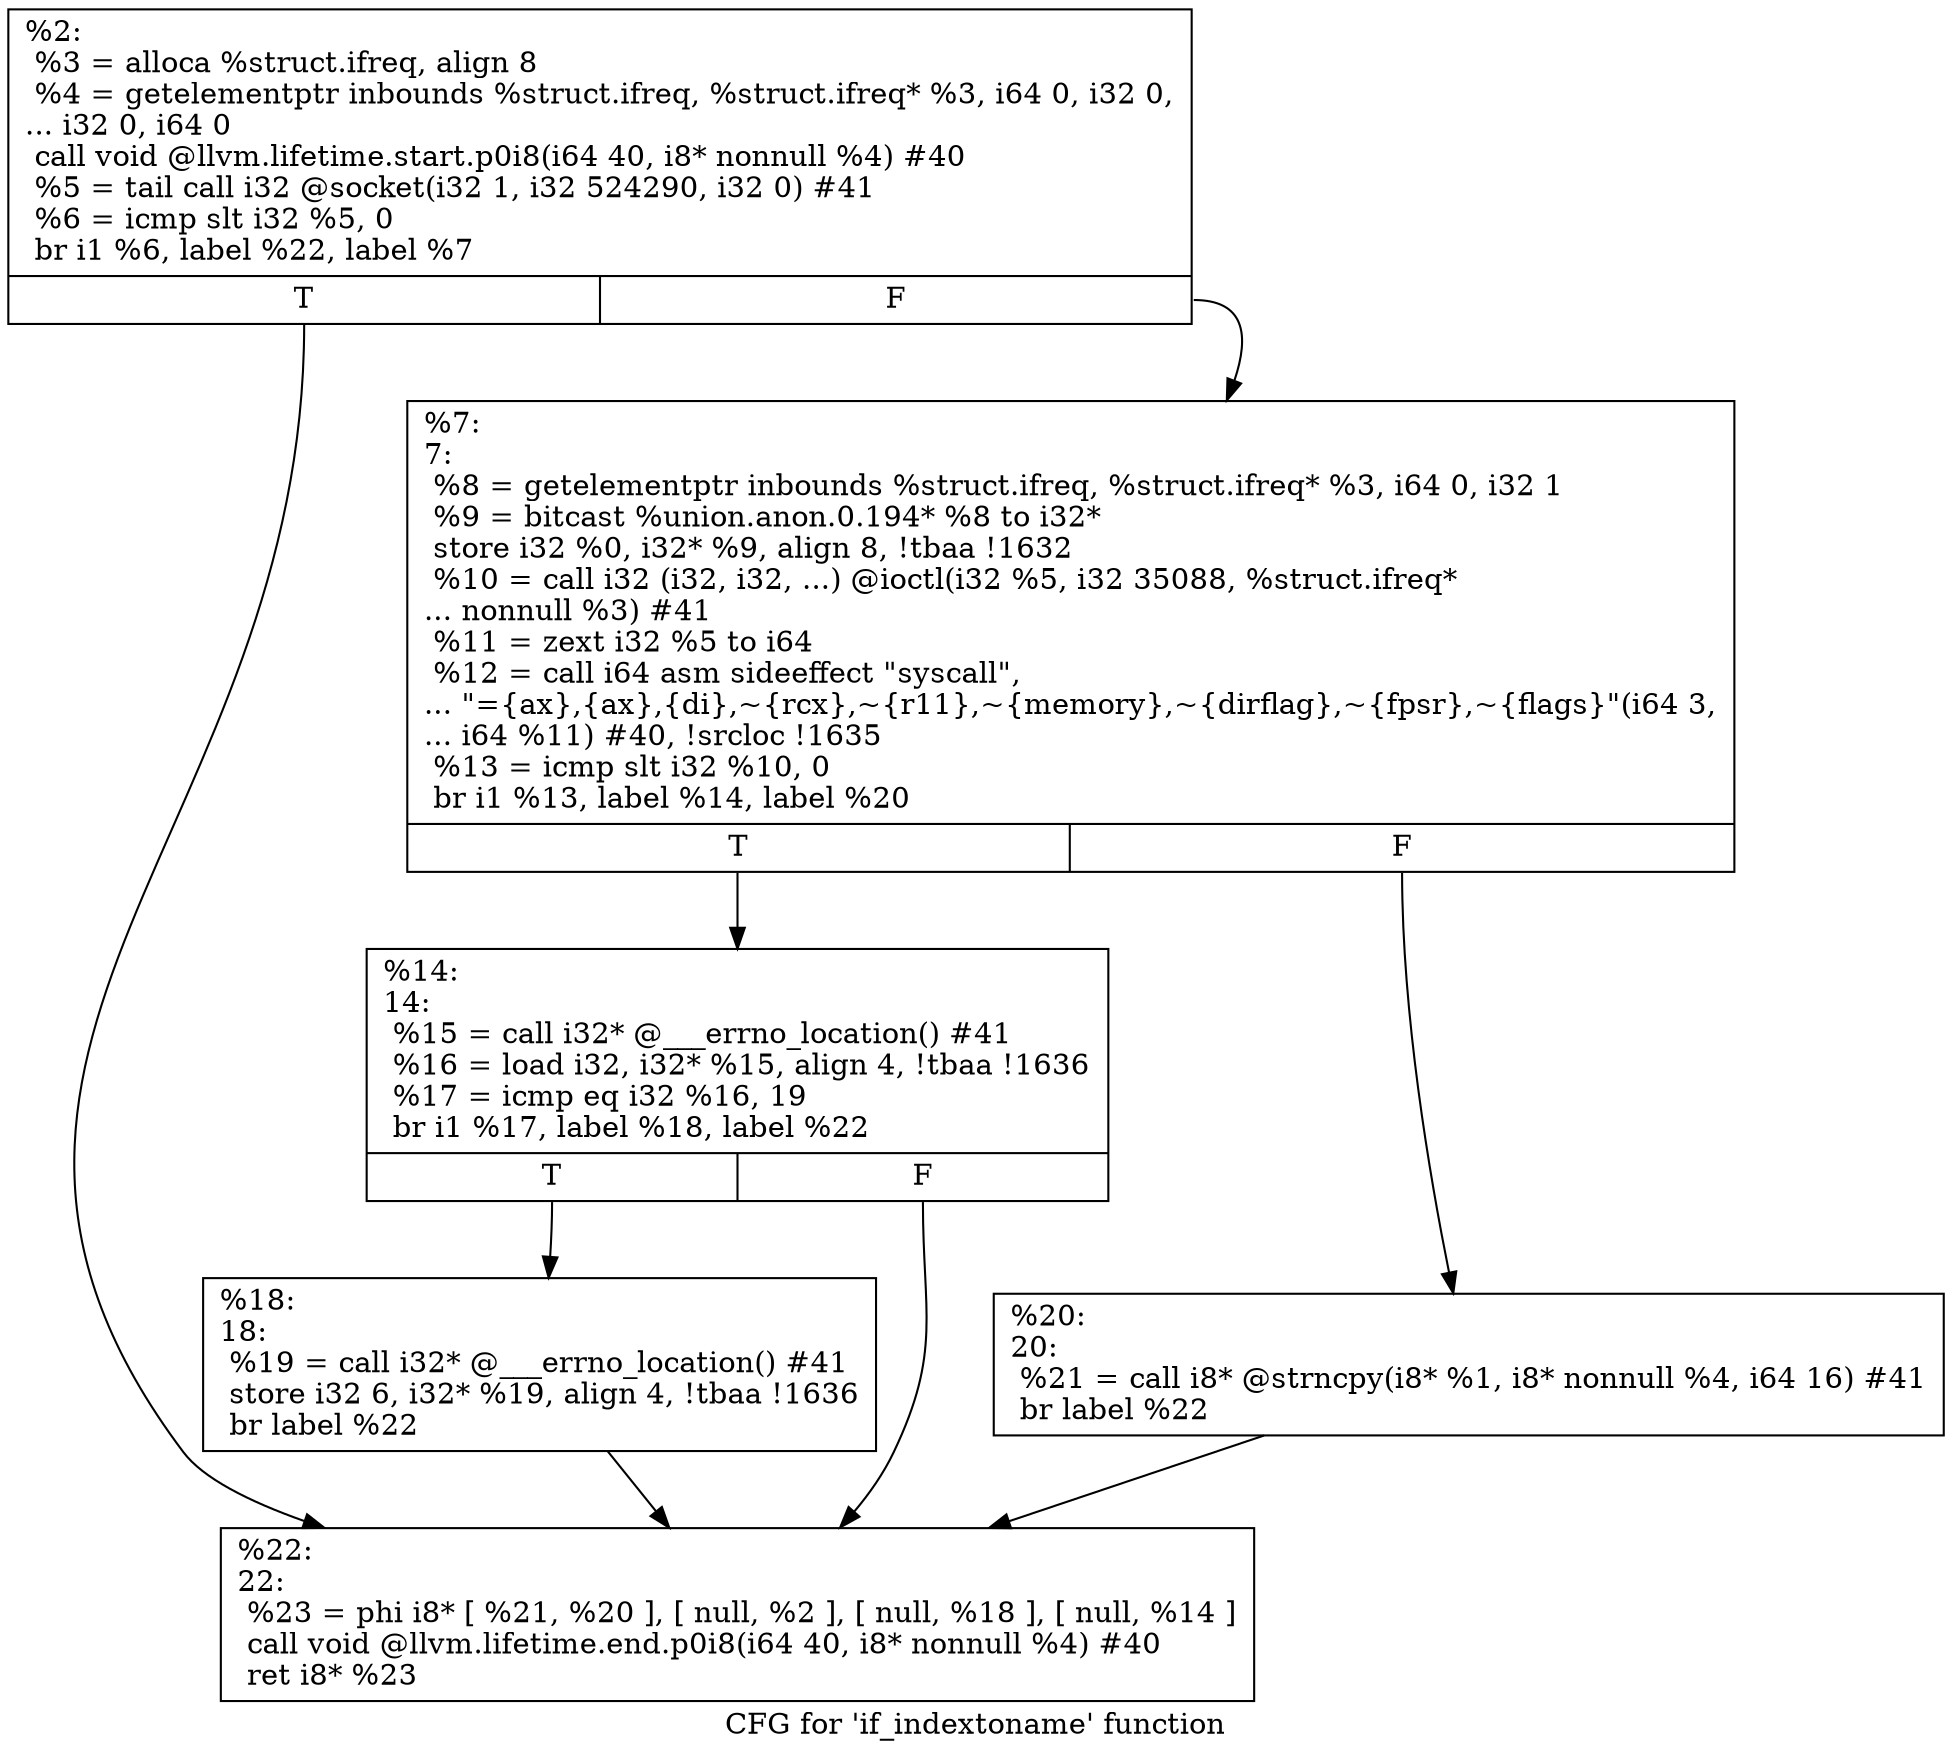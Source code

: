 digraph "CFG for 'if_indextoname' function" {
	label="CFG for 'if_indextoname' function";

	Node0x17560e0 [shape=record,label="{%2:\l  %3 = alloca %struct.ifreq, align 8\l  %4 = getelementptr inbounds %struct.ifreq, %struct.ifreq* %3, i64 0, i32 0,\l... i32 0, i64 0\l  call void @llvm.lifetime.start.p0i8(i64 40, i8* nonnull %4) #40\l  %5 = tail call i32 @socket(i32 1, i32 524290, i32 0) #41\l  %6 = icmp slt i32 %5, 0\l  br i1 %6, label %22, label %7\l|{<s0>T|<s1>F}}"];
	Node0x17560e0:s0 -> Node0x1756310;
	Node0x17560e0:s1 -> Node0x17561d0;
	Node0x17561d0 [shape=record,label="{%7:\l7:                                                \l  %8 = getelementptr inbounds %struct.ifreq, %struct.ifreq* %3, i64 0, i32 1\l  %9 = bitcast %union.anon.0.194* %8 to i32*\l  store i32 %0, i32* %9, align 8, !tbaa !1632\l  %10 = call i32 (i32, i32, ...) @ioctl(i32 %5, i32 35088, %struct.ifreq*\l... nonnull %3) #41\l  %11 = zext i32 %5 to i64\l  %12 = call i64 asm sideeffect \"syscall\",\l... \"=\{ax\},\{ax\},\{di\},~\{rcx\},~\{r11\},~\{memory\},~\{dirflag\},~\{fpsr\},~\{flags\}\"(i64 3,\l... i64 %11) #40, !srcloc !1635\l  %13 = icmp slt i32 %10, 0\l  br i1 %13, label %14, label %20\l|{<s0>T|<s1>F}}"];
	Node0x17561d0:s0 -> Node0x1756220;
	Node0x17561d0:s1 -> Node0x17562c0;
	Node0x1756220 [shape=record,label="{%14:\l14:                                               \l  %15 = call i32* @___errno_location() #41\l  %16 = load i32, i32* %15, align 4, !tbaa !1636\l  %17 = icmp eq i32 %16, 19\l  br i1 %17, label %18, label %22\l|{<s0>T|<s1>F}}"];
	Node0x1756220:s0 -> Node0x1756270;
	Node0x1756220:s1 -> Node0x1756310;
	Node0x1756270 [shape=record,label="{%18:\l18:                                               \l  %19 = call i32* @___errno_location() #41\l  store i32 6, i32* %19, align 4, !tbaa !1636\l  br label %22\l}"];
	Node0x1756270 -> Node0x1756310;
	Node0x17562c0 [shape=record,label="{%20:\l20:                                               \l  %21 = call i8* @strncpy(i8* %1, i8* nonnull %4, i64 16) #41\l  br label %22\l}"];
	Node0x17562c0 -> Node0x1756310;
	Node0x1756310 [shape=record,label="{%22:\l22:                                               \l  %23 = phi i8* [ %21, %20 ], [ null, %2 ], [ null, %18 ], [ null, %14 ]\l  call void @llvm.lifetime.end.p0i8(i64 40, i8* nonnull %4) #40\l  ret i8* %23\l}"];
}
